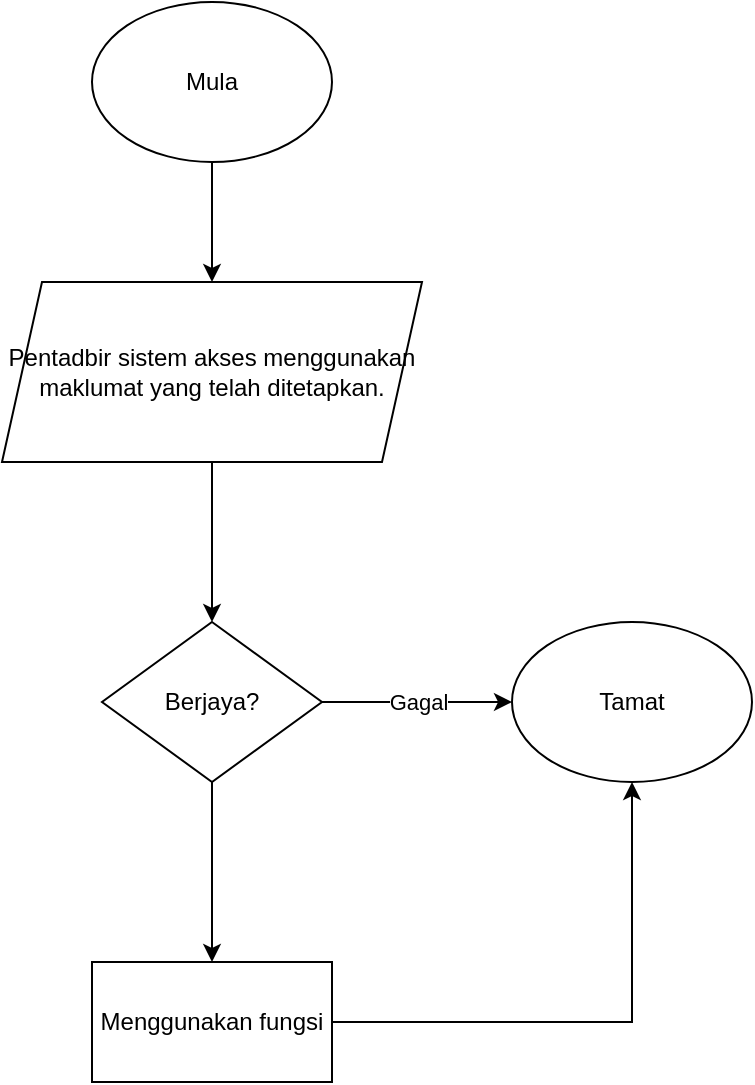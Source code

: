 <mxfile version="20.7.2" type="github" pages="8">
  <diagram id="xVGovlPmKFeodniBQi0L" name="admin-auth">
    <mxGraphModel dx="1434" dy="764" grid="1" gridSize="10" guides="1" tooltips="1" connect="1" arrows="1" fold="1" page="1" pageScale="1" pageWidth="850" pageHeight="1100" math="0" shadow="0">
      <root>
        <mxCell id="0" />
        <mxCell id="1" parent="0" />
        <mxCell id="gwkJoHBpJTp16ErwCsxA-2" value="" style="edgeStyle=orthogonalEdgeStyle;rounded=0;orthogonalLoop=1;jettySize=auto;html=1;" parent="1" source="yY78azoXwuCT2-wOPRoq-8" target="gwkJoHBpJTp16ErwCsxA-1" edge="1">
          <mxGeometry relative="1" as="geometry" />
        </mxCell>
        <mxCell id="yY78azoXwuCT2-wOPRoq-8" value="Mula" style="ellipse;whiteSpace=wrap;html=1;" parent="1" vertex="1">
          <mxGeometry x="360" y="40" width="120" height="80" as="geometry" />
        </mxCell>
        <mxCell id="yY78azoXwuCT2-wOPRoq-13" value="Gagal" style="edgeStyle=orthogonalEdgeStyle;rounded=0;orthogonalLoop=1;jettySize=auto;html=1;" parent="1" source="yY78azoXwuCT2-wOPRoq-11" target="yY78azoXwuCT2-wOPRoq-12" edge="1">
          <mxGeometry relative="1" as="geometry" />
        </mxCell>
        <mxCell id="9NJKgKRLnG9Fxok8oI2S-3" value="" style="edgeStyle=orthogonalEdgeStyle;rounded=0;orthogonalLoop=1;jettySize=auto;html=1;" parent="1" source="yY78azoXwuCT2-wOPRoq-11" target="9NJKgKRLnG9Fxok8oI2S-2" edge="1">
          <mxGeometry relative="1" as="geometry" />
        </mxCell>
        <mxCell id="yY78azoXwuCT2-wOPRoq-11" value="Berjaya?" style="rhombus;whiteSpace=wrap;html=1;" parent="1" vertex="1">
          <mxGeometry x="365" y="350" width="110" height="80" as="geometry" />
        </mxCell>
        <mxCell id="yY78azoXwuCT2-wOPRoq-12" value="Tamat" style="ellipse;whiteSpace=wrap;html=1;" parent="1" vertex="1">
          <mxGeometry x="570" y="350" width="120" height="80" as="geometry" />
        </mxCell>
        <mxCell id="9NJKgKRLnG9Fxok8oI2S-6" style="edgeStyle=orthogonalEdgeStyle;rounded=0;orthogonalLoop=1;jettySize=auto;html=1;entryX=0.5;entryY=1;entryDx=0;entryDy=0;" parent="1" source="9NJKgKRLnG9Fxok8oI2S-2" target="yY78azoXwuCT2-wOPRoq-12" edge="1">
          <mxGeometry relative="1" as="geometry" />
        </mxCell>
        <mxCell id="9NJKgKRLnG9Fxok8oI2S-2" value="Menggunakan fungsi" style="whiteSpace=wrap;html=1;" parent="1" vertex="1">
          <mxGeometry x="360" y="520" width="120" height="60" as="geometry" />
        </mxCell>
        <mxCell id="gwkJoHBpJTp16ErwCsxA-3" value="" style="edgeStyle=orthogonalEdgeStyle;rounded=0;orthogonalLoop=1;jettySize=auto;html=1;" parent="1" source="gwkJoHBpJTp16ErwCsxA-1" target="yY78azoXwuCT2-wOPRoq-11" edge="1">
          <mxGeometry relative="1" as="geometry" />
        </mxCell>
        <mxCell id="gwkJoHBpJTp16ErwCsxA-1" value="Pentadbir sistem akses menggunakan maklumat yang telah ditetapkan." style="shape=parallelogram;perimeter=parallelogramPerimeter;whiteSpace=wrap;html=1;fixedSize=1;" parent="1" vertex="1">
          <mxGeometry x="315" y="180" width="210" height="90" as="geometry" />
        </mxCell>
      </root>
    </mxGraphModel>
  </diagram>
  <diagram id="jOZRgqzHc3zDEfnNwa0L" name="admin-calon">
    <mxGraphModel dx="1434" dy="764" grid="1" gridSize="10" guides="1" tooltips="1" connect="1" arrows="1" fold="1" page="1" pageScale="1" pageWidth="850" pageHeight="1100" math="0" shadow="0">
      <root>
        <mxCell id="0" />
        <mxCell id="1" parent="0" />
        <mxCell id="ctU-aVxdXgB1GilYiGaZ-1" value="" style="edgeStyle=orthogonalEdgeStyle;rounded=0;orthogonalLoop=1;jettySize=auto;html=1;" parent="1" source="ctU-aVxdXgB1GilYiGaZ-2" target="ctU-aVxdXgB1GilYiGaZ-6" edge="1">
          <mxGeometry relative="1" as="geometry" />
        </mxCell>
        <mxCell id="ctU-aVxdXgB1GilYiGaZ-2" value="Mula" style="ellipse;whiteSpace=wrap;html=1;" parent="1" vertex="1">
          <mxGeometry x="390" y="40" width="120" height="80" as="geometry" />
        </mxCell>
        <mxCell id="Eda9ommeOE6060agyTa9-5" value="" style="edgeStyle=orthogonalEdgeStyle;rounded=0;orthogonalLoop=1;jettySize=auto;html=1;" parent="1" source="ctU-aVxdXgB1GilYiGaZ-6" target="Eda9ommeOE6060agyTa9-1" edge="1">
          <mxGeometry relative="1" as="geometry" />
        </mxCell>
        <mxCell id="ctU-aVxdXgB1GilYiGaZ-6" value="Memasukkan maklumat calon" style="shape=parallelogram;perimeter=parallelogramPerimeter;whiteSpace=wrap;html=1;fixedSize=1;" parent="1" vertex="1">
          <mxGeometry x="390" y="180" width="120" height="60" as="geometry" />
        </mxCell>
        <mxCell id="Eda9ommeOE6060agyTa9-6" value="Tiada" style="edgeStyle=orthogonalEdgeStyle;rounded=0;orthogonalLoop=1;jettySize=auto;html=1;" parent="1" source="Eda9ommeOE6060agyTa9-1" target="Eda9ommeOE6060agyTa9-3" edge="1">
          <mxGeometry x="-0.333" relative="1" as="geometry">
            <mxPoint as="offset" />
          </mxGeometry>
        </mxCell>
        <mxCell id="Eda9ommeOE6060agyTa9-9" style="edgeStyle=orthogonalEdgeStyle;rounded=0;orthogonalLoop=1;jettySize=auto;html=1;entryX=0.5;entryY=1;entryDx=0;entryDy=0;" parent="1" source="Eda9ommeOE6060agyTa9-1" target="Eda9ommeOE6060agyTa9-8" edge="1">
          <mxGeometry relative="1" as="geometry" />
        </mxCell>
        <mxCell id="Eda9ommeOE6060agyTa9-11" value="Ada" style="edgeLabel;html=1;align=center;verticalAlign=middle;resizable=0;points=[];" parent="Eda9ommeOE6060agyTa9-9" vertex="1" connectable="0">
          <mxGeometry x="-0.35" y="-1" relative="1" as="geometry">
            <mxPoint as="offset" />
          </mxGeometry>
        </mxCell>
        <mxCell id="Eda9ommeOE6060agyTa9-1" value="semak untuk pertindihan calon" style="rhombus;whiteSpace=wrap;html=1;" parent="1" vertex="1">
          <mxGeometry x="390" y="290" width="120" height="80" as="geometry" />
        </mxCell>
        <mxCell id="Eda9ommeOE6060agyTa9-2" value="" style="edgeStyle=orthogonalEdgeStyle;rounded=0;orthogonalLoop=1;jettySize=auto;html=1;" parent="1" source="Eda9ommeOE6060agyTa9-3" target="Eda9ommeOE6060agyTa9-4" edge="1">
          <mxGeometry relative="1" as="geometry" />
        </mxCell>
        <mxCell id="Eda9ommeOE6060agyTa9-3" value="Maklumat calon disimpan di blockcahin" style="rounded=0;whiteSpace=wrap;html=1;" parent="1" vertex="1">
          <mxGeometry x="390" y="430" width="120" height="60" as="geometry" />
        </mxCell>
        <mxCell id="Eda9ommeOE6060agyTa9-4" value="Selesai" style="ellipse;whiteSpace=wrap;html=1;" parent="1" vertex="1">
          <mxGeometry x="390" y="520" width="120" height="80" as="geometry" />
        </mxCell>
        <mxCell id="Eda9ommeOE6060agyTa9-10" style="edgeStyle=orthogonalEdgeStyle;rounded=0;orthogonalLoop=1;jettySize=auto;html=1;entryX=1;entryY=0.5;entryDx=0;entryDy=0;" parent="1" source="Eda9ommeOE6060agyTa9-8" target="ctU-aVxdXgB1GilYiGaZ-6" edge="1">
          <mxGeometry relative="1" as="geometry">
            <Array as="points">
              <mxPoint x="640" y="210" />
            </Array>
          </mxGeometry>
        </mxCell>
        <mxCell id="Eda9ommeOE6060agyTa9-8" value="Papar mesej kesilapan" style="shape=parallelogram;perimeter=parallelogramPerimeter;whiteSpace=wrap;html=1;fixedSize=1;" parent="1" vertex="1">
          <mxGeometry x="580" y="240" width="120" height="60" as="geometry" />
        </mxCell>
      </root>
    </mxGraphModel>
  </diagram>
  <diagram id="-ssXL5OcE3o7rc1iweMc" name="admin-undian">
    <mxGraphModel dx="1434" dy="764" grid="1" gridSize="10" guides="1" tooltips="1" connect="1" arrows="1" fold="1" page="1" pageScale="1" pageWidth="850" pageHeight="1100" math="0" shadow="0">
      <root>
        <mxCell id="0" />
        <mxCell id="1" parent="0" />
        <mxCell id="AnQ1LzsxeLNXTYUD04th-3" value="" style="edgeStyle=orthogonalEdgeStyle;rounded=0;orthogonalLoop=1;jettySize=auto;html=1;" parent="1" source="AnQ1LzsxeLNXTYUD04th-1" target="AnQ1LzsxeLNXTYUD04th-2" edge="1">
          <mxGeometry relative="1" as="geometry" />
        </mxCell>
        <mxCell id="AnQ1LzsxeLNXTYUD04th-1" value="Mula" style="ellipse;whiteSpace=wrap;html=1;" parent="1" vertex="1">
          <mxGeometry x="390" y="40" width="120" height="80" as="geometry" />
        </mxCell>
        <mxCell id="AnQ1LzsxeLNXTYUD04th-7" value="" style="edgeStyle=orthogonalEdgeStyle;rounded=0;orthogonalLoop=1;jettySize=auto;html=1;" parent="1" source="AnQ1LzsxeLNXTYUD04th-2" target="AnQ1LzsxeLNXTYUD04th-6" edge="1">
          <mxGeometry relative="1" as="geometry" />
        </mxCell>
        <mxCell id="AnQ1LzsxeLNXTYUD04th-2" value="Mendapatkan jumlah undian" style="whiteSpace=wrap;html=1;" parent="1" vertex="1">
          <mxGeometry x="390" y="200" width="120" height="60" as="geometry" />
        </mxCell>
        <mxCell id="AnQ1LzsxeLNXTYUD04th-9" value="" style="edgeStyle=orthogonalEdgeStyle;rounded=0;orthogonalLoop=1;jettySize=auto;html=1;" parent="1" source="AnQ1LzsxeLNXTYUD04th-6" target="AnQ1LzsxeLNXTYUD04th-8" edge="1">
          <mxGeometry relative="1" as="geometry" />
        </mxCell>
        <mxCell id="AnQ1LzsxeLNXTYUD04th-15" value="Tidak" style="edgeLabel;html=1;align=center;verticalAlign=middle;resizable=0;points=[];" parent="AnQ1LzsxeLNXTYUD04th-9" vertex="1" connectable="0">
          <mxGeometry x="-0.327" relative="1" as="geometry">
            <mxPoint as="offset" />
          </mxGeometry>
        </mxCell>
        <mxCell id="AnQ1LzsxeLNXTYUD04th-12" value="Ya" style="edgeStyle=orthogonalEdgeStyle;rounded=0;orthogonalLoop=1;jettySize=auto;html=1;" parent="1" source="AnQ1LzsxeLNXTYUD04th-6" target="AnQ1LzsxeLNXTYUD04th-11" edge="1">
          <mxGeometry relative="1" as="geometry" />
        </mxCell>
        <mxCell id="AnQ1LzsxeLNXTYUD04th-6" value="Adakah pengundian telah ditamatkan?" style="rhombus;whiteSpace=wrap;html=1;" parent="1" vertex="1">
          <mxGeometry x="371.25" y="320" width="157.5" height="90" as="geometry" />
        </mxCell>
        <mxCell id="AnQ1LzsxeLNXTYUD04th-10" style="edgeStyle=orthogonalEdgeStyle;rounded=0;orthogonalLoop=1;jettySize=auto;html=1;entryX=1;entryY=0.5;entryDx=0;entryDy=0;" parent="1" source="AnQ1LzsxeLNXTYUD04th-8" target="AnQ1LzsxeLNXTYUD04th-2" edge="1">
          <mxGeometry relative="1" as="geometry">
            <Array as="points">
              <mxPoint x="688" y="230" />
            </Array>
          </mxGeometry>
        </mxCell>
        <mxCell id="AnQ1LzsxeLNXTYUD04th-8" value="Tamatkan pengundian" style="whiteSpace=wrap;html=1;" parent="1" vertex="1">
          <mxGeometry x="627.5" y="335" width="120" height="60" as="geometry" />
        </mxCell>
        <mxCell id="AnQ1LzsxeLNXTYUD04th-14" value="" style="edgeStyle=orthogonalEdgeStyle;rounded=0;orthogonalLoop=1;jettySize=auto;html=1;" parent="1" source="AnQ1LzsxeLNXTYUD04th-11" target="AnQ1LzsxeLNXTYUD04th-13" edge="1">
          <mxGeometry relative="1" as="geometry" />
        </mxCell>
        <mxCell id="AnQ1LzsxeLNXTYUD04th-11" value="Papar jumlah undian" style="shape=parallelogram;perimeter=parallelogramPerimeter;whiteSpace=wrap;html=1;fixedSize=1;" parent="1" vertex="1">
          <mxGeometry x="355" y="480" width="190" height="65" as="geometry" />
        </mxCell>
        <mxCell id="AnQ1LzsxeLNXTYUD04th-13" value="Selesai" style="ellipse;whiteSpace=wrap;html=1;" parent="1" vertex="1">
          <mxGeometry x="395" y="617.5" width="110" height="80" as="geometry" />
        </mxCell>
      </root>
    </mxGraphModel>
  </diagram>
  <diagram id="LT5DiY_eN-h1djajwqyA" name="UML">
    <mxGraphModel dx="1434" dy="764" grid="1" gridSize="10" guides="1" tooltips="1" connect="1" arrows="1" fold="1" page="1" pageScale="1" pageWidth="850" pageHeight="1100" math="0" shadow="0">
      <root>
        <mxCell id="0" />
        <mxCell id="1" parent="0" />
        <mxCell id="hCdRQzONJW1zvobD3HLI-22" style="edgeStyle=none;rounded=0;orthogonalLoop=1;jettySize=auto;html=1;entryX=0;entryY=0.5;entryDx=0;entryDy=0;endArrow=none;endFill=0;" parent="1" source="hCdRQzONJW1zvobD3HLI-1" target="hCdRQzONJW1zvobD3HLI-10" edge="1">
          <mxGeometry relative="1" as="geometry" />
        </mxCell>
        <mxCell id="hCdRQzONJW1zvobD3HLI-1" value="Pengundi" style="shape=umlActor;verticalLabelPosition=bottom;verticalAlign=top;html=1;outlineConnect=0;" parent="1" vertex="1">
          <mxGeometry x="200" y="160" width="30" height="60" as="geometry" />
        </mxCell>
        <mxCell id="hCdRQzONJW1zvobD3HLI-2" value="e-voting sistem" style="shape=umlFrame;whiteSpace=wrap;html=1;" parent="1" vertex="1">
          <mxGeometry x="290" y="130" width="680" height="480" as="geometry" />
        </mxCell>
        <mxCell id="hCdRQzONJW1zvobD3HLI-19" style="edgeStyle=none;rounded=0;orthogonalLoop=1;jettySize=auto;html=1;entryX=0;entryY=0.5;entryDx=0;entryDy=0;endArrow=none;endFill=0;" parent="1" source="hCdRQzONJW1zvobD3HLI-4" target="hCdRQzONJW1zvobD3HLI-11" edge="1">
          <mxGeometry relative="1" as="geometry" />
        </mxCell>
        <mxCell id="hCdRQzONJW1zvobD3HLI-20" style="edgeStyle=none;rounded=0;orthogonalLoop=1;jettySize=auto;html=1;entryX=0;entryY=0.5;entryDx=0;entryDy=0;endArrow=none;endFill=0;" parent="1" source="hCdRQzONJW1zvobD3HLI-4" target="hCdRQzONJW1zvobD3HLI-12" edge="1">
          <mxGeometry relative="1" as="geometry" />
        </mxCell>
        <mxCell id="bUEnTSRpEH_UMZ0eBWPZ-1" style="rounded=0;orthogonalLoop=1;jettySize=auto;html=1;entryX=0;entryY=0.5;entryDx=0;entryDy=0;endArrow=none;endFill=0;" edge="1" parent="1" source="hCdRQzONJW1zvobD3HLI-4" target="hCdRQzONJW1zvobD3HLI-5">
          <mxGeometry relative="1" as="geometry" />
        </mxCell>
        <mxCell id="hCdRQzONJW1zvobD3HLI-4" value="&lt;div&gt;Pentadbir &lt;br&gt;&lt;/div&gt;&lt;div&gt;sistem&lt;/div&gt;&lt;div&gt;&lt;br&gt;&lt;/div&gt;" style="shape=umlActor;verticalLabelPosition=bottom;verticalAlign=top;html=1;outlineConnect=0;" parent="1" vertex="1">
          <mxGeometry x="200" y="500" width="30" height="60" as="geometry" />
        </mxCell>
        <mxCell id="hCdRQzONJW1zvobD3HLI-7" value="&amp;lt;&amp;lt;include&amp;gt;&amp;gt;" style="rounded=0;orthogonalLoop=1;jettySize=auto;html=1;dashed=1;" parent="1" source="hCdRQzONJW1zvobD3HLI-5" target="hCdRQzONJW1zvobD3HLI-6" edge="1">
          <mxGeometry relative="1" as="geometry" />
        </mxCell>
        <mxCell id="hCdRQzONJW1zvobD3HLI-5" value="Log masuk" style="ellipse;whiteSpace=wrap;html=1;" parent="1" vertex="1">
          <mxGeometry x="360" y="280" width="120" height="80" as="geometry" />
        </mxCell>
        <mxCell id="hCdRQzONJW1zvobD3HLI-9" value="&amp;lt;&amp;lt;include&amp;gt;&amp;gt;" style="rounded=0;orthogonalLoop=1;jettySize=auto;html=1;dashed=1;" parent="1" source="hCdRQzONJW1zvobD3HLI-6" target="hCdRQzONJW1zvobD3HLI-8" edge="1">
          <mxGeometry relative="1" as="geometry" />
        </mxCell>
        <mxCell id="hCdRQzONJW1zvobD3HLI-6" value="Pengesahan maklumat" style="ellipse;whiteSpace=wrap;html=1;" parent="1" vertex="1">
          <mxGeometry x="590" y="280" width="120" height="80" as="geometry" />
        </mxCell>
        <mxCell id="hCdRQzONJW1zvobD3HLI-8" value="Menggunakan sistem" style="ellipse;whiteSpace=wrap;html=1;" parent="1" vertex="1">
          <mxGeometry x="820" y="280" width="120" height="80" as="geometry" />
        </mxCell>
        <mxCell id="bUEnTSRpEH_UMZ0eBWPZ-4" value="&amp;lt;&amp;lt;include&amp;gt;&amp;gt;" style="edgeStyle=none;rounded=0;orthogonalLoop=1;jettySize=auto;html=1;entryX=0;entryY=0.5;entryDx=0;entryDy=0;endArrow=open;endFill=0;dashed=1;" edge="1" parent="1" source="hCdRQzONJW1zvobD3HLI-10" target="bUEnTSRpEH_UMZ0eBWPZ-3">
          <mxGeometry relative="1" as="geometry" />
        </mxCell>
        <mxCell id="hCdRQzONJW1zvobD3HLI-10" value="Membuat undian" style="ellipse;whiteSpace=wrap;html=1;" parent="1" vertex="1">
          <mxGeometry x="350" y="150" width="120" height="80" as="geometry" />
        </mxCell>
        <mxCell id="hCdRQzONJW1zvobD3HLI-11" value="Menambah calon" style="ellipse;whiteSpace=wrap;html=1;" parent="1" vertex="1">
          <mxGeometry x="360" y="400" width="120" height="80" as="geometry" />
        </mxCell>
        <mxCell id="hCdRQzONJW1zvobD3HLI-12" value="Mengira undian" style="ellipse;whiteSpace=wrap;html=1;" parent="1" vertex="1">
          <mxGeometry x="360" y="500" width="120" height="80" as="geometry" />
        </mxCell>
        <mxCell id="hCdRQzONJW1zvobD3HLI-24" value="&amp;lt;&amp;lt;include&amp;gt;&amp;gt;" style="edgeStyle=none;rounded=0;orthogonalLoop=1;jettySize=auto;html=1;endArrow=classic;endFill=1;" parent="1" source="hCdRQzONJW1zvobD3HLI-23" target="hCdRQzONJW1zvobD3HLI-12" edge="1">
          <mxGeometry relative="1" as="geometry" />
        </mxCell>
        <mxCell id="hCdRQzONJW1zvobD3HLI-23" value="&lt;div&gt;Menamatkan &lt;br&gt;&lt;/div&gt;&lt;div&gt;undian&lt;/div&gt;" style="ellipse;whiteSpace=wrap;html=1;" parent="1" vertex="1">
          <mxGeometry x="580" y="500" width="120" height="80" as="geometry" />
        </mxCell>
        <mxCell id="bUEnTSRpEH_UMZ0eBWPZ-3" value="Mendaftar sebagai pengundi" style="ellipse;whiteSpace=wrap;html=1;" vertex="1" parent="1">
          <mxGeometry x="580" y="150" width="120" height="80" as="geometry" />
        </mxCell>
      </root>
    </mxGraphModel>
  </diagram>
  <diagram id="OFJXmreynSMiLCNqEQaG" name="erd">
    <mxGraphModel dx="1434" dy="764" grid="1" gridSize="10" guides="1" tooltips="1" connect="1" arrows="1" fold="1" page="1" pageScale="1" pageWidth="850" pageHeight="1100" math="0" shadow="0">
      <root>
        <mxCell id="0" />
        <mxCell id="1" parent="0" />
        <mxCell id="L9ALmI0VavKmzsRXjlaw-1" value="pengguna" style="swimlane;fontStyle=0;childLayout=stackLayout;horizontal=1;startSize=26;fillColor=none;horizontalStack=0;resizeParent=1;resizeParentMax=0;resizeLast=0;collapsible=1;marginBottom=0;html=1;" vertex="1" parent="1">
          <mxGeometry x="160" y="80" width="140" height="104" as="geometry" />
        </mxCell>
        <mxCell id="L9ALmI0VavKmzsRXjlaw-2" value="[PK] id" style="text;strokeColor=none;fillColor=none;align=left;verticalAlign=top;spacingLeft=4;spacingRight=4;overflow=hidden;rotatable=0;points=[[0,0.5],[1,0.5]];portConstraint=eastwest;whiteSpace=wrap;html=1;" vertex="1" parent="L9ALmI0VavKmzsRXjlaw-1">
          <mxGeometry y="26" width="140" height="26" as="geometry" />
        </mxCell>
        <mxCell id="L9ALmI0VavKmzsRXjlaw-3" value="telahMengundi" style="text;strokeColor=none;fillColor=none;align=left;verticalAlign=top;spacingLeft=4;spacingRight=4;overflow=hidden;rotatable=0;points=[[0,0.5],[1,0.5]];portConstraint=eastwest;whiteSpace=wrap;html=1;" vertex="1" parent="L9ALmI0VavKmzsRXjlaw-1">
          <mxGeometry y="52" width="140" height="26" as="geometry" />
        </mxCell>
        <mxCell id="L9ALmI0VavKmzsRXjlaw-4" value="katalaluan" style="text;strokeColor=none;fillColor=none;align=left;verticalAlign=top;spacingLeft=4;spacingRight=4;overflow=hidden;rotatable=0;points=[[0,0.5],[1,0.5]];portConstraint=eastwest;whiteSpace=wrap;html=1;" vertex="1" parent="L9ALmI0VavKmzsRXjlaw-1">
          <mxGeometry y="78" width="140" height="26" as="geometry" />
        </mxCell>
        <mxCell id="L9ALmI0VavKmzsRXjlaw-5" value="calon" style="swimlane;fontStyle=0;childLayout=stackLayout;horizontal=1;startSize=26;fillColor=none;horizontalStack=0;resizeParent=1;resizeParentMax=0;resizeLast=0;collapsible=1;marginBottom=0;html=1;" vertex="1" parent="1">
          <mxGeometry x="520" y="80" width="140" height="130" as="geometry" />
        </mxCell>
        <mxCell id="L9ALmI0VavKmzsRXjlaw-6" value="[PK] id" style="text;strokeColor=none;fillColor=none;align=left;verticalAlign=top;spacingLeft=4;spacingRight=4;overflow=hidden;rotatable=0;points=[[0,0.5],[1,0.5]];portConstraint=eastwest;whiteSpace=wrap;html=1;" vertex="1" parent="L9ALmI0VavKmzsRXjlaw-5">
          <mxGeometry y="26" width="140" height="26" as="geometry" />
        </mxCell>
        <mxCell id="L9ALmI0VavKmzsRXjlaw-7" value="[FK] pengguna_id" style="text;strokeColor=none;fillColor=none;align=left;verticalAlign=top;spacingLeft=4;spacingRight=4;overflow=hidden;rotatable=0;points=[[0,0.5],[1,0.5]];portConstraint=eastwest;whiteSpace=wrap;html=1;" vertex="1" parent="L9ALmI0VavKmzsRXjlaw-5">
          <mxGeometry y="52" width="140" height="26" as="geometry" />
        </mxCell>
        <mxCell id="L9ALmI0VavKmzsRXjlaw-8" value="nama" style="text;strokeColor=none;fillColor=none;align=left;verticalAlign=top;spacingLeft=4;spacingRight=4;overflow=hidden;rotatable=0;points=[[0,0.5],[1,0.5]];portConstraint=eastwest;whiteSpace=wrap;html=1;" vertex="1" parent="L9ALmI0VavKmzsRXjlaw-5">
          <mxGeometry y="78" width="140" height="26" as="geometry" />
        </mxCell>
        <mxCell id="L9ALmI0VavKmzsRXjlaw-11" value="fakulti" style="text;strokeColor=none;fillColor=none;align=left;verticalAlign=top;spacingLeft=4;spacingRight=4;overflow=hidden;rotatable=0;points=[[0,0.5],[1,0.5]];portConstraint=eastwest;whiteSpace=wrap;html=1;" vertex="1" parent="L9ALmI0VavKmzsRXjlaw-5">
          <mxGeometry y="104" width="140" height="26" as="geometry" />
        </mxCell>
        <mxCell id="L9ALmI0VavKmzsRXjlaw-10" style="edgeStyle=none;rounded=0;orthogonalLoop=1;jettySize=auto;html=1;entryX=0;entryY=0.5;entryDx=0;entryDy=0;endArrow=ERzeroToOne;endFill=0;startArrow=ERzeroToOne;startFill=0;" edge="1" parent="1" source="L9ALmI0VavKmzsRXjlaw-3" target="L9ALmI0VavKmzsRXjlaw-7">
          <mxGeometry relative="1" as="geometry" />
        </mxCell>
      </root>
    </mxGraphModel>
  </diagram>
  <diagram name="class-diagram" id="JJnX3_1GlN3_wD4tMf4A">
    <mxGraphModel dx="1434" dy="764" grid="1" gridSize="10" guides="1" tooltips="1" connect="1" arrows="1" fold="1" page="1" pageScale="1" pageWidth="850" pageHeight="1100" math="0" shadow="0">
      <root>
        <mxCell id="mYRs9_HPcQUEniiOPlat-0" />
        <mxCell id="mYRs9_HPcQUEniiOPlat-1" parent="mYRs9_HPcQUEniiOPlat-0" />
        <mxCell id="AYyJ_lbNUstNjbDM3h8N-14" style="edgeStyle=none;rounded=0;orthogonalLoop=1;jettySize=auto;html=1;entryX=0;entryY=0.5;entryDx=0;entryDy=0;startArrow=block;startFill=0;endArrow=none;endFill=0;" parent="mYRs9_HPcQUEniiOPlat-1" source="mYRs9_HPcQUEniiOPlat-2" target="AYyJ_lbNUstNjbDM3h8N-2" edge="1">
          <mxGeometry relative="1" as="geometry">
            <Array as="points">
              <mxPoint x="230" y="280" />
            </Array>
          </mxGeometry>
        </mxCell>
        <mxCell id="AYyJ_lbNUstNjbDM3h8N-38" value="" style="edgeStyle=none;rounded=0;orthogonalLoop=1;jettySize=auto;html=1;startArrow=block;startFill=0;endArrow=none;endFill=0;" parent="mYRs9_HPcQUEniiOPlat-1" source="mYRs9_HPcQUEniiOPlat-2" target="mYRs9_HPcQUEniiOPlat-6" edge="1">
          <mxGeometry relative="1" as="geometry" />
        </mxCell>
        <mxCell id="mYRs9_HPcQUEniiOPlat-2" value="pengguna" style="swimlane;fontStyle=0;childLayout=stackLayout;horizontal=1;startSize=26;fillColor=none;horizontalStack=0;resizeParent=1;resizeParentMax=0;resizeLast=0;collapsible=1;marginBottom=0;html=1;" parent="mYRs9_HPcQUEniiOPlat-1" vertex="1">
          <mxGeometry x="160" y="80" width="140" height="130" as="geometry" />
        </mxCell>
        <mxCell id="mYRs9_HPcQUEniiOPlat-3" value="[PK] id" style="text;strokeColor=none;fillColor=none;align=left;verticalAlign=top;spacingLeft=4;spacingRight=4;overflow=hidden;rotatable=0;points=[[0,0.5],[1,0.5]];portConstraint=eastwest;whiteSpace=wrap;html=1;" parent="mYRs9_HPcQUEniiOPlat-2" vertex="1">
          <mxGeometry y="26" width="140" height="26" as="geometry" />
        </mxCell>
        <mxCell id="mYRs9_HPcQUEniiOPlat-4" value="nama" style="text;strokeColor=none;fillColor=none;align=left;verticalAlign=top;spacingLeft=4;spacingRight=4;overflow=hidden;rotatable=0;points=[[0,0.5],[1,0.5]];portConstraint=eastwest;whiteSpace=wrap;html=1;" parent="mYRs9_HPcQUEniiOPlat-2" vertex="1">
          <mxGeometry y="52" width="140" height="26" as="geometry" />
        </mxCell>
        <mxCell id="mYRs9_HPcQUEniiOPlat-5" value="katalaluan" style="text;strokeColor=none;fillColor=none;align=left;verticalAlign=top;spacingLeft=4;spacingRight=4;overflow=hidden;rotatable=0;points=[[0,0.5],[1,0.5]];portConstraint=eastwest;whiteSpace=wrap;html=1;" parent="mYRs9_HPcQUEniiOPlat-2" vertex="1">
          <mxGeometry y="78" width="140" height="26" as="geometry" />
        </mxCell>
        <mxCell id="AYyJ_lbNUstNjbDM3h8N-5" value="telahMengundi" style="text;strokeColor=none;fillColor=none;align=left;verticalAlign=top;spacingLeft=4;spacingRight=4;overflow=hidden;rotatable=0;points=[[0,0.5],[1,0.5]];portConstraint=eastwest;whiteSpace=wrap;html=1;" parent="mYRs9_HPcQUEniiOPlat-2" vertex="1">
          <mxGeometry y="104" width="140" height="26" as="geometry" />
        </mxCell>
        <mxCell id="mYRs9_HPcQUEniiOPlat-6" value="calon" style="swimlane;fontStyle=0;childLayout=stackLayout;horizontal=1;startSize=26;fillColor=none;horizontalStack=0;resizeParent=1;resizeParentMax=0;resizeLast=0;collapsible=1;marginBottom=0;html=1;" parent="mYRs9_HPcQUEniiOPlat-1" vertex="1">
          <mxGeometry x="520" y="80" width="140" height="130" as="geometry" />
        </mxCell>
        <mxCell id="mYRs9_HPcQUEniiOPlat-7" value="[PK] id" style="text;strokeColor=none;fillColor=none;align=left;verticalAlign=top;spacingLeft=4;spacingRight=4;overflow=hidden;rotatable=0;points=[[0,0.5],[1,0.5]];portConstraint=eastwest;whiteSpace=wrap;html=1;" parent="mYRs9_HPcQUEniiOPlat-6" vertex="1">
          <mxGeometry y="26" width="140" height="26" as="geometry" />
        </mxCell>
        <mxCell id="mYRs9_HPcQUEniiOPlat-8" value="[FK] pengguna_id" style="text;strokeColor=none;fillColor=none;align=left;verticalAlign=top;spacingLeft=4;spacingRight=4;overflow=hidden;rotatable=0;points=[[0,0.5],[1,0.5]];portConstraint=eastwest;whiteSpace=wrap;html=1;" parent="mYRs9_HPcQUEniiOPlat-6" vertex="1">
          <mxGeometry y="52" width="140" height="26" as="geometry" />
        </mxCell>
        <mxCell id="mYRs9_HPcQUEniiOPlat-9" value="nama" style="text;strokeColor=none;fillColor=none;align=left;verticalAlign=top;spacingLeft=4;spacingRight=4;overflow=hidden;rotatable=0;points=[[0,0.5],[1,0.5]];portConstraint=eastwest;whiteSpace=wrap;html=1;" parent="mYRs9_HPcQUEniiOPlat-6" vertex="1">
          <mxGeometry y="78" width="140" height="26" as="geometry" />
        </mxCell>
        <mxCell id="mYRs9_HPcQUEniiOPlat-10" value="fakulti" style="text;strokeColor=none;fillColor=none;align=left;verticalAlign=top;spacingLeft=4;spacingRight=4;overflow=hidden;rotatable=0;points=[[0,0.5],[1,0.5]];portConstraint=eastwest;whiteSpace=wrap;html=1;" parent="mYRs9_HPcQUEniiOPlat-6" vertex="1">
          <mxGeometry y="104" width="140" height="26" as="geometry" />
        </mxCell>
        <mxCell id="AYyJ_lbNUstNjbDM3h8N-0" value="pengundi" style="swimlane;fontStyle=0;childLayout=stackLayout;horizontal=1;startSize=26;fillColor=none;horizontalStack=0;resizeParent=1;resizeParentMax=0;resizeLast=0;collapsible=1;marginBottom=0;html=1;" parent="mYRs9_HPcQUEniiOPlat-1" vertex="1">
          <mxGeometry x="520" y="240" width="140" height="78" as="geometry" />
        </mxCell>
        <mxCell id="AYyJ_lbNUstNjbDM3h8N-2" value="[FK] pengguna_id" style="text;strokeColor=none;fillColor=none;align=left;verticalAlign=top;spacingLeft=4;spacingRight=4;overflow=hidden;rotatable=0;points=[[0,0.5],[1,0.5]];portConstraint=eastwest;whiteSpace=wrap;html=1;" parent="AYyJ_lbNUstNjbDM3h8N-0" vertex="1">
          <mxGeometry y="26" width="140" height="26" as="geometry" />
        </mxCell>
        <mxCell id="AYyJ_lbNUstNjbDM3h8N-3" value="nama" style="text;strokeColor=none;fillColor=none;align=left;verticalAlign=top;spacingLeft=4;spacingRight=4;overflow=hidden;rotatable=0;points=[[0,0.5],[1,0.5]];portConstraint=eastwest;whiteSpace=wrap;html=1;" parent="AYyJ_lbNUstNjbDM3h8N-0" vertex="1">
          <mxGeometry y="52" width="140" height="26" as="geometry" />
        </mxCell>
        <mxCell id="AYyJ_lbNUstNjbDM3h8N-22" value="mengundi" style="edgeStyle=none;rounded=0;orthogonalLoop=1;jettySize=auto;html=1;entryX=1;entryY=0.5;entryDx=0;entryDy=0;startArrow=none;startFill=0;endArrow=none;endFill=0;" parent="mYRs9_HPcQUEniiOPlat-1" source="AYyJ_lbNUstNjbDM3h8N-18" target="AYyJ_lbNUstNjbDM3h8N-0" edge="1">
          <mxGeometry relative="1" as="geometry" />
        </mxCell>
        <mxCell id="AYyJ_lbNUstNjbDM3h8N-23" value="1" style="edgeLabel;html=1;align=center;verticalAlign=middle;resizable=0;points=[];" parent="AYyJ_lbNUstNjbDM3h8N-22" vertex="1" connectable="0">
          <mxGeometry x="-0.707" y="-1" relative="1" as="geometry">
            <mxPoint as="offset" />
          </mxGeometry>
        </mxCell>
        <mxCell id="AYyJ_lbNUstNjbDM3h8N-24" value="1" style="edgeLabel;html=1;align=center;verticalAlign=middle;resizable=0;points=[];" parent="AYyJ_lbNUstNjbDM3h8N-22" vertex="1" connectable="0">
          <mxGeometry x="0.634" y="-1" relative="1" as="geometry">
            <mxPoint as="offset" />
          </mxGeometry>
        </mxCell>
        <mxCell id="AYyJ_lbNUstNjbDM3h8N-27" style="edgeStyle=none;rounded=0;orthogonalLoop=1;jettySize=auto;html=1;startArrow=none;startFill=0;endArrow=none;endFill=0;" parent="mYRs9_HPcQUEniiOPlat-1" source="AYyJ_lbNUstNjbDM3h8N-18" target="mYRs9_HPcQUEniiOPlat-6" edge="1">
          <mxGeometry relative="1" as="geometry">
            <Array as="points">
              <mxPoint x="910" y="145" />
            </Array>
          </mxGeometry>
        </mxCell>
        <mxCell id="AYyJ_lbNUstNjbDM3h8N-28" value="mempunyai" style="edgeLabel;html=1;align=center;verticalAlign=middle;resizable=0;points=[];" parent="AYyJ_lbNUstNjbDM3h8N-27" vertex="1" connectable="0">
          <mxGeometry x="0.085" relative="1" as="geometry">
            <mxPoint as="offset" />
          </mxGeometry>
        </mxCell>
        <mxCell id="AYyJ_lbNUstNjbDM3h8N-29" value="1" style="edgeLabel;html=1;align=center;verticalAlign=middle;resizable=0;points=[];" parent="AYyJ_lbNUstNjbDM3h8N-27" vertex="1" connectable="0">
          <mxGeometry x="0.876" y="-1" relative="1" as="geometry">
            <mxPoint as="offset" />
          </mxGeometry>
        </mxCell>
        <mxCell id="AYyJ_lbNUstNjbDM3h8N-30" value="*" style="edgeLabel;html=1;align=center;verticalAlign=middle;resizable=0;points=[];" parent="AYyJ_lbNUstNjbDM3h8N-27" vertex="1" connectable="0">
          <mxGeometry x="-0.933" relative="1" as="geometry">
            <mxPoint as="offset" />
          </mxGeometry>
        </mxCell>
        <mxCell id="AYyJ_lbNUstNjbDM3h8N-18" value="undian" style="swimlane;fontStyle=0;childLayout=stackLayout;horizontal=1;startSize=26;fillColor=none;horizontalStack=0;resizeParent=1;resizeParentMax=0;resizeLast=0;collapsible=1;marginBottom=0;html=1;" parent="mYRs9_HPcQUEniiOPlat-1" vertex="1">
          <mxGeometry x="840" y="228" width="140" height="104" as="geometry" />
        </mxCell>
        <mxCell id="AYyJ_lbNUstNjbDM3h8N-21" value="[PK] id" style="text;strokeColor=none;fillColor=none;align=left;verticalAlign=top;spacingLeft=4;spacingRight=4;overflow=hidden;rotatable=0;points=[[0,0.5],[1,0.5]];portConstraint=eastwest;whiteSpace=wrap;html=1;" parent="AYyJ_lbNUstNjbDM3h8N-18" vertex="1">
          <mxGeometry y="26" width="140" height="26" as="geometry" />
        </mxCell>
        <mxCell id="AYyJ_lbNUstNjbDM3h8N-19" value="[FK] pengguna_id" style="text;strokeColor=none;fillColor=none;align=left;verticalAlign=top;spacingLeft=4;spacingRight=4;overflow=hidden;rotatable=0;points=[[0,0.5],[1,0.5]];portConstraint=eastwest;whiteSpace=wrap;html=1;" parent="AYyJ_lbNUstNjbDM3h8N-18" vertex="1">
          <mxGeometry y="52" width="140" height="26" as="geometry" />
        </mxCell>
        <mxCell id="AYyJ_lbNUstNjbDM3h8N-20" value="pilihan" style="text;strokeColor=none;fillColor=none;align=left;verticalAlign=top;spacingLeft=4;spacingRight=4;overflow=hidden;rotatable=0;points=[[0,0.5],[1,0.5]];portConstraint=eastwest;whiteSpace=wrap;html=1;" parent="AYyJ_lbNUstNjbDM3h8N-18" vertex="1">
          <mxGeometry y="78" width="140" height="26" as="geometry" />
        </mxCell>
        <mxCell id="AYyJ_lbNUstNjbDM3h8N-34" value="" style="edgeStyle=none;rounded=0;orthogonalLoop=1;jettySize=auto;html=1;startArrow=none;startFill=0;endArrow=block;endFill=0;" parent="mYRs9_HPcQUEniiOPlat-1" source="AYyJ_lbNUstNjbDM3h8N-31" target="mYRs9_HPcQUEniiOPlat-2" edge="1">
          <mxGeometry x="0.942" relative="1" as="geometry">
            <Array as="points">
              <mxPoint x="120" y="400" />
              <mxPoint x="120" y="145" />
            </Array>
            <mxPoint as="offset" />
          </mxGeometry>
        </mxCell>
        <mxCell id="AYyJ_lbNUstNjbDM3h8N-31" value="pentadbir" style="swimlane;fontStyle=0;childLayout=stackLayout;horizontal=1;startSize=26;fillColor=none;horizontalStack=0;resizeParent=1;resizeParentMax=0;resizeLast=0;collapsible=1;marginBottom=0;html=1;" parent="mYRs9_HPcQUEniiOPlat-1" vertex="1">
          <mxGeometry x="520" y="360" width="140" height="78" as="geometry" />
        </mxCell>
        <mxCell id="AYyJ_lbNUstNjbDM3h8N-32" value="[FK] pengguna_id" style="text;strokeColor=none;fillColor=none;align=left;verticalAlign=top;spacingLeft=4;spacingRight=4;overflow=hidden;rotatable=0;points=[[0,0.5],[1,0.5]];portConstraint=eastwest;whiteSpace=wrap;html=1;" parent="AYyJ_lbNUstNjbDM3h8N-31" vertex="1">
          <mxGeometry y="26" width="140" height="26" as="geometry" />
        </mxCell>
        <mxCell id="AYyJ_lbNUstNjbDM3h8N-33" value="nama" style="text;strokeColor=none;fillColor=none;align=left;verticalAlign=top;spacingLeft=4;spacingRight=4;overflow=hidden;rotatable=0;points=[[0,0.5],[1,0.5]];portConstraint=eastwest;whiteSpace=wrap;html=1;" parent="AYyJ_lbNUstNjbDM3h8N-31" vertex="1">
          <mxGeometry y="52" width="140" height="26" as="geometry" />
        </mxCell>
      </root>
    </mxGraphModel>
  </diagram>
  <diagram id="5JgoFQXPJYO7bFvynE7E" name="pengundi-daftar">
    <mxGraphModel dx="1434" dy="764" grid="1" gridSize="10" guides="1" tooltips="1" connect="1" arrows="1" fold="1" page="1" pageScale="1" pageWidth="850" pageHeight="1100" math="0" shadow="0">
      <root>
        <mxCell id="0" />
        <mxCell id="1" parent="0" />
        <mxCell id="BXUeMb9UMjHgXHBdHUjs-3" value="" style="edgeStyle=none;rounded=0;orthogonalLoop=1;jettySize=auto;html=1;endArrow=open;endFill=0;" edge="1" parent="1" source="BXUeMb9UMjHgXHBdHUjs-1" target="BXUeMb9UMjHgXHBdHUjs-2">
          <mxGeometry relative="1" as="geometry" />
        </mxCell>
        <mxCell id="BXUeMb9UMjHgXHBdHUjs-1" value="Mula" style="ellipse;whiteSpace=wrap;html=1;" vertex="1" parent="1">
          <mxGeometry x="365" y="60" width="120" height="80" as="geometry" />
        </mxCell>
        <mxCell id="BXUeMb9UMjHgXHBdHUjs-5" value="" style="edgeStyle=none;rounded=0;orthogonalLoop=1;jettySize=auto;html=1;endArrow=open;endFill=0;" edge="1" parent="1" source="BXUeMb9UMjHgXHBdHUjs-2" target="BXUeMb9UMjHgXHBdHUjs-4">
          <mxGeometry relative="1" as="geometry" />
        </mxCell>
        <mxCell id="BXUeMb9UMjHgXHBdHUjs-2" value="&lt;div&gt;masukkan&lt;/div&gt;&lt;div&gt;nombor matrik&lt;br&gt;&lt;/div&gt;" style="shape=parallelogram;perimeter=parallelogramPerimeter;whiteSpace=wrap;html=1;fixedSize=1;" vertex="1" parent="1">
          <mxGeometry x="365" y="230" width="120" height="60" as="geometry" />
        </mxCell>
        <mxCell id="BXUeMb9UMjHgXHBdHUjs-11" value="" style="edgeStyle=none;rounded=0;orthogonalLoop=1;jettySize=auto;html=1;endArrow=open;endFill=0;entryX=0.5;entryY=0;entryDx=0;entryDy=0;" edge="1" parent="1" source="BXUeMb9UMjHgXHBdHUjs-4" target="jeCStf4Y2tvTb39nhT96-1">
          <mxGeometry relative="1" as="geometry">
            <mxPoint x="422.796" y="630.0" as="targetPoint" />
          </mxGeometry>
        </mxCell>
        <mxCell id="BXUeMb9UMjHgXHBdHUjs-4" value="Mulakan transaksi pendaftaran" style="whiteSpace=wrap;html=1;" vertex="1" parent="1">
          <mxGeometry x="365" y="370" width="120" height="60" as="geometry" />
        </mxCell>
        <mxCell id="jeCStf4Y2tvTb39nhT96-4" value="YA" style="edgeStyle=none;rounded=0;orthogonalLoop=1;jettySize=auto;html=1;entryX=0;entryY=0.5;entryDx=0;entryDy=0;endArrow=open;endFill=0;" edge="1" parent="1" source="jeCStf4Y2tvTb39nhT96-1" target="jeCStf4Y2tvTb39nhT96-3">
          <mxGeometry relative="1" as="geometry" />
        </mxCell>
        <mxCell id="jeCStf4Y2tvTb39nhT96-7" value="TIDAK" style="edgeStyle=none;rounded=0;orthogonalLoop=1;jettySize=auto;html=1;endArrow=open;endFill=0;" edge="1" parent="1" source="jeCStf4Y2tvTb39nhT96-1" target="jeCStf4Y2tvTb39nhT96-6">
          <mxGeometry relative="1" as="geometry" />
        </mxCell>
        <mxCell id="jeCStf4Y2tvTb39nhT96-1" value="&lt;div&gt;Transaksi&lt;/div&gt;&lt;div&gt;gagal&lt;br&gt;&lt;/div&gt;" style="rhombus;whiteSpace=wrap;html=1;" vertex="1" parent="1">
          <mxGeometry x="373" y="510" width="105" height="80" as="geometry" />
        </mxCell>
        <mxCell id="jeCStf4Y2tvTb39nhT96-5" style="edgeStyle=none;rounded=0;orthogonalLoop=1;jettySize=auto;html=1;entryX=1;entryY=0.5;entryDx=0;entryDy=0;endArrow=open;endFill=0;" edge="1" parent="1" source="jeCStf4Y2tvTb39nhT96-3" target="BXUeMb9UMjHgXHBdHUjs-2">
          <mxGeometry relative="1" as="geometry">
            <Array as="points">
              <mxPoint x="630" y="260" />
            </Array>
          </mxGeometry>
        </mxCell>
        <mxCell id="jeCStf4Y2tvTb39nhT96-3" value="Mesej gagal" style="shape=parallelogram;perimeter=parallelogramPerimeter;whiteSpace=wrap;html=1;fixedSize=1;" vertex="1" parent="1">
          <mxGeometry x="570" y="520" width="120" height="60" as="geometry" />
        </mxCell>
        <mxCell id="jeCStf4Y2tvTb39nhT96-6" value="Selesai" style="ellipse;whiteSpace=wrap;html=1;" vertex="1" parent="1">
          <mxGeometry x="370" y="650" width="115" height="80" as="geometry" />
        </mxCell>
      </root>
    </mxGraphModel>
  </diagram>
  <diagram id="Z4RfNqKDnSvDS9dZSTFe" name="pengundian">
    <mxGraphModel dx="2049" dy="1091" grid="1" gridSize="10" guides="1" tooltips="1" connect="1" arrows="1" fold="1" page="1" pageScale="1" pageWidth="850" pageHeight="1100" math="0" shadow="0">
      <root>
        <mxCell id="0" />
        <mxCell id="1" parent="0" />
        <mxCell id="wTbJ4Ik6V7GuVI-vu2pd-9" value="" style="edgeStyle=none;rounded=0;orthogonalLoop=1;jettySize=auto;html=1;endArrow=open;endFill=0;" edge="1" parent="1" source="wTbJ4Ik6V7GuVI-vu2pd-2" target="wTbJ4Ik6V7GuVI-vu2pd-8">
          <mxGeometry relative="1" as="geometry" />
        </mxCell>
        <mxCell id="wTbJ4Ik6V7GuVI-vu2pd-2" value="Mula" style="ellipse;whiteSpace=wrap;html=1;" vertex="1" parent="1">
          <mxGeometry x="365" y="60" width="120" height="80" as="geometry" />
        </mxCell>
        <mxCell id="wTbJ4Ik6V7GuVI-vu2pd-11" value="" style="edgeStyle=none;rounded=0;orthogonalLoop=1;jettySize=auto;html=1;endArrow=open;endFill=0;" edge="1" parent="1" source="wTbJ4Ik6V7GuVI-vu2pd-8" target="wTbJ4Ik6V7GuVI-vu2pd-10">
          <mxGeometry relative="1" as="geometry" />
        </mxCell>
        <mxCell id="wTbJ4Ik6V7GuVI-vu2pd-8" value="&lt;div&gt;Masukkan&lt;/div&gt;&lt;div&gt;nombor matrik&lt;br&gt;&lt;/div&gt;" style="shape=parallelogram;perimeter=parallelogramPerimeter;whiteSpace=wrap;html=1;fixedSize=1;" vertex="1" parent="1">
          <mxGeometry x="365" y="230" width="120" height="60" as="geometry" />
        </mxCell>
        <mxCell id="wTbJ4Ik6V7GuVI-vu2pd-13" value="YA" style="edgeStyle=none;rounded=0;orthogonalLoop=1;jettySize=auto;html=1;endArrow=open;endFill=0;" edge="1" parent="1" source="wTbJ4Ik6V7GuVI-vu2pd-10" target="wTbJ4Ik6V7GuVI-vu2pd-17">
          <mxGeometry relative="1" as="geometry">
            <mxPoint x="425.5" y="530" as="targetPoint" />
          </mxGeometry>
        </mxCell>
        <mxCell id="wTbJ4Ik6V7GuVI-vu2pd-15" value="" style="edgeStyle=none;rounded=0;orthogonalLoop=1;jettySize=auto;html=1;endArrow=open;endFill=0;" edge="1" parent="1" source="wTbJ4Ik6V7GuVI-vu2pd-10" target="wTbJ4Ik6V7GuVI-vu2pd-14">
          <mxGeometry relative="1" as="geometry" />
        </mxCell>
        <mxCell id="wTbJ4Ik6V7GuVI-vu2pd-16" value="TIDAK" style="edgeLabel;html=1;align=center;verticalAlign=middle;resizable=0;points=[];" vertex="1" connectable="0" parent="wTbJ4Ik6V7GuVI-vu2pd-15">
          <mxGeometry x="-0.323" y="2" relative="1" as="geometry">
            <mxPoint as="offset" />
          </mxGeometry>
        </mxCell>
        <mxCell id="wTbJ4Ik6V7GuVI-vu2pd-10" value="Sudah berdaftar" style="rhombus;whiteSpace=wrap;html=1;" vertex="1" parent="1">
          <mxGeometry x="358" y="360" width="135" height="80" as="geometry" />
        </mxCell>
        <mxCell id="wTbJ4Ik6V7GuVI-vu2pd-27" style="edgeStyle=none;rounded=0;orthogonalLoop=1;jettySize=auto;html=1;entryX=1;entryY=0.5;entryDx=0;entryDy=0;endArrow=open;endFill=0;" edge="1" parent="1" source="wTbJ4Ik6V7GuVI-vu2pd-14" target="wTbJ4Ik6V7GuVI-vu2pd-8">
          <mxGeometry relative="1" as="geometry">
            <Array as="points">
              <mxPoint x="641" y="260" />
            </Array>
          </mxGeometry>
        </mxCell>
        <mxCell id="wTbJ4Ik6V7GuVI-vu2pd-14" value="Mesej gagal" style="shape=parallelogram;perimeter=parallelogramPerimeter;whiteSpace=wrap;html=1;fixedSize=1;" vertex="1" parent="1">
          <mxGeometry x="580.5" y="370" width="120" height="60" as="geometry" />
        </mxCell>
        <mxCell id="wTbJ4Ik6V7GuVI-vu2pd-19" value="" style="edgeStyle=none;rounded=0;orthogonalLoop=1;jettySize=auto;html=1;endArrow=open;endFill=0;" edge="1" parent="1" source="wTbJ4Ik6V7GuVI-vu2pd-17" target="wTbJ4Ik6V7GuVI-vu2pd-18">
          <mxGeometry relative="1" as="geometry" />
        </mxCell>
        <mxCell id="wTbJ4Ik6V7GuVI-vu2pd-17" value="Buat pilihan" style="shape=parallelogram;perimeter=parallelogramPerimeter;whiteSpace=wrap;html=1;fixedSize=1;" vertex="1" parent="1">
          <mxGeometry x="365" y="500" width="120" height="60" as="geometry" />
        </mxCell>
        <mxCell id="wTbJ4Ik6V7GuVI-vu2pd-25" value="" style="edgeStyle=none;rounded=0;orthogonalLoop=1;jettySize=auto;html=1;endArrow=open;endFill=0;" edge="1" parent="1" source="wTbJ4Ik6V7GuVI-vu2pd-18" target="wTbJ4Ik6V7GuVI-vu2pd-24">
          <mxGeometry relative="1" as="geometry" />
        </mxCell>
        <mxCell id="wTbJ4Ik6V7GuVI-vu2pd-18" value="&lt;div&gt;Memulakan&lt;/div&gt;&lt;div&gt;transaksi kontrak pintar&lt;br&gt;&lt;/div&gt;" style="whiteSpace=wrap;html=1;" vertex="1" parent="1">
          <mxGeometry x="365" y="640" width="120" height="60" as="geometry" />
        </mxCell>
        <mxCell id="wTbJ4Ik6V7GuVI-vu2pd-26" value="YA" style="edgeStyle=none;rounded=0;orthogonalLoop=1;jettySize=auto;html=1;entryX=0;entryY=0.5;entryDx=0;entryDy=0;endArrow=open;endFill=0;" edge="1" parent="1" source="wTbJ4Ik6V7GuVI-vu2pd-24" target="wTbJ4Ik6V7GuVI-vu2pd-8">
          <mxGeometry relative="1" as="geometry">
            <Array as="points">
              <mxPoint x="240" y="810" />
              <mxPoint x="240" y="260" />
            </Array>
          </mxGeometry>
        </mxCell>
        <mxCell id="wTbJ4Ik6V7GuVI-vu2pd-29" value="TIDAK" style="edgeStyle=none;rounded=0;orthogonalLoop=1;jettySize=auto;html=1;endArrow=open;endFill=0;" edge="1" parent="1" source="wTbJ4Ik6V7GuVI-vu2pd-24" target="wTbJ4Ik6V7GuVI-vu2pd-28">
          <mxGeometry relative="1" as="geometry" />
        </mxCell>
        <mxCell id="wTbJ4Ik6V7GuVI-vu2pd-24" value="&lt;div&gt;Transaksi&lt;/div&gt;&lt;div&gt;gagal&lt;br&gt;&lt;/div&gt;" style="rhombus;whiteSpace=wrap;html=1;" vertex="1" parent="1">
          <mxGeometry x="370" y="770" width="110" height="80" as="geometry" />
        </mxCell>
        <mxCell id="wTbJ4Ik6V7GuVI-vu2pd-28" value="Selesai" style="ellipse;whiteSpace=wrap;html=1;" vertex="1" parent="1">
          <mxGeometry x="373" y="900" width="105" height="80" as="geometry" />
        </mxCell>
      </root>
    </mxGraphModel>
  </diagram>
</mxfile>
